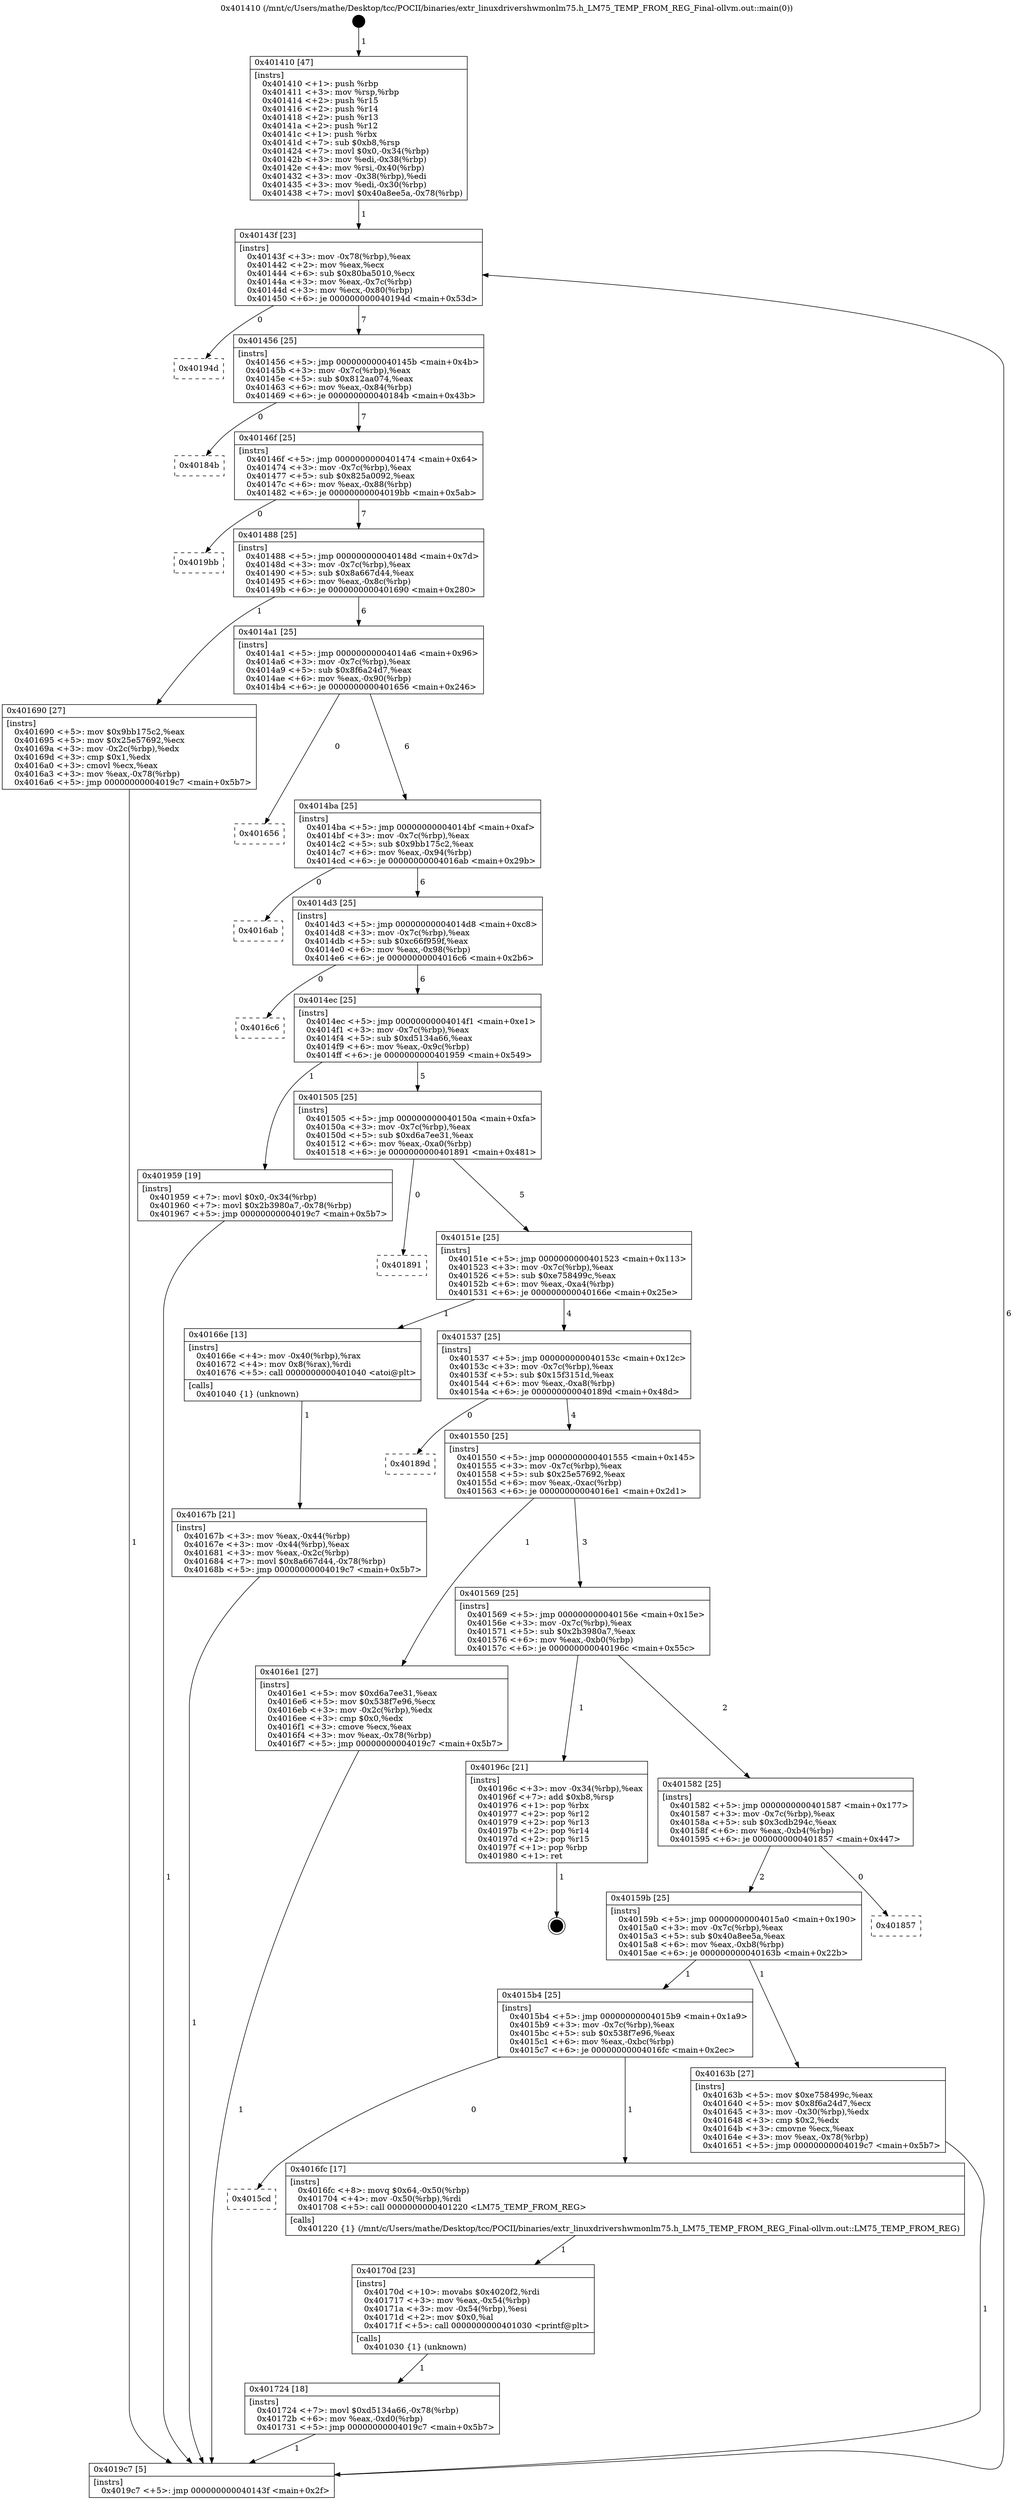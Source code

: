 digraph "0x401410" {
  label = "0x401410 (/mnt/c/Users/mathe/Desktop/tcc/POCII/binaries/extr_linuxdrivershwmonlm75.h_LM75_TEMP_FROM_REG_Final-ollvm.out::main(0))"
  labelloc = "t"
  node[shape=record]

  Entry [label="",width=0.3,height=0.3,shape=circle,fillcolor=black,style=filled]
  "0x40143f" [label="{
     0x40143f [23]\l
     | [instrs]\l
     &nbsp;&nbsp;0x40143f \<+3\>: mov -0x78(%rbp),%eax\l
     &nbsp;&nbsp;0x401442 \<+2\>: mov %eax,%ecx\l
     &nbsp;&nbsp;0x401444 \<+6\>: sub $0x80ba5010,%ecx\l
     &nbsp;&nbsp;0x40144a \<+3\>: mov %eax,-0x7c(%rbp)\l
     &nbsp;&nbsp;0x40144d \<+3\>: mov %ecx,-0x80(%rbp)\l
     &nbsp;&nbsp;0x401450 \<+6\>: je 000000000040194d \<main+0x53d\>\l
  }"]
  "0x40194d" [label="{
     0x40194d\l
  }", style=dashed]
  "0x401456" [label="{
     0x401456 [25]\l
     | [instrs]\l
     &nbsp;&nbsp;0x401456 \<+5\>: jmp 000000000040145b \<main+0x4b\>\l
     &nbsp;&nbsp;0x40145b \<+3\>: mov -0x7c(%rbp),%eax\l
     &nbsp;&nbsp;0x40145e \<+5\>: sub $0x812aa074,%eax\l
     &nbsp;&nbsp;0x401463 \<+6\>: mov %eax,-0x84(%rbp)\l
     &nbsp;&nbsp;0x401469 \<+6\>: je 000000000040184b \<main+0x43b\>\l
  }"]
  Exit [label="",width=0.3,height=0.3,shape=circle,fillcolor=black,style=filled,peripheries=2]
  "0x40184b" [label="{
     0x40184b\l
  }", style=dashed]
  "0x40146f" [label="{
     0x40146f [25]\l
     | [instrs]\l
     &nbsp;&nbsp;0x40146f \<+5\>: jmp 0000000000401474 \<main+0x64\>\l
     &nbsp;&nbsp;0x401474 \<+3\>: mov -0x7c(%rbp),%eax\l
     &nbsp;&nbsp;0x401477 \<+5\>: sub $0x825a0092,%eax\l
     &nbsp;&nbsp;0x40147c \<+6\>: mov %eax,-0x88(%rbp)\l
     &nbsp;&nbsp;0x401482 \<+6\>: je 00000000004019bb \<main+0x5ab\>\l
  }"]
  "0x401724" [label="{
     0x401724 [18]\l
     | [instrs]\l
     &nbsp;&nbsp;0x401724 \<+7\>: movl $0xd5134a66,-0x78(%rbp)\l
     &nbsp;&nbsp;0x40172b \<+6\>: mov %eax,-0xd0(%rbp)\l
     &nbsp;&nbsp;0x401731 \<+5\>: jmp 00000000004019c7 \<main+0x5b7\>\l
  }"]
  "0x4019bb" [label="{
     0x4019bb\l
  }", style=dashed]
  "0x401488" [label="{
     0x401488 [25]\l
     | [instrs]\l
     &nbsp;&nbsp;0x401488 \<+5\>: jmp 000000000040148d \<main+0x7d\>\l
     &nbsp;&nbsp;0x40148d \<+3\>: mov -0x7c(%rbp),%eax\l
     &nbsp;&nbsp;0x401490 \<+5\>: sub $0x8a667d44,%eax\l
     &nbsp;&nbsp;0x401495 \<+6\>: mov %eax,-0x8c(%rbp)\l
     &nbsp;&nbsp;0x40149b \<+6\>: je 0000000000401690 \<main+0x280\>\l
  }"]
  "0x40170d" [label="{
     0x40170d [23]\l
     | [instrs]\l
     &nbsp;&nbsp;0x40170d \<+10\>: movabs $0x4020f2,%rdi\l
     &nbsp;&nbsp;0x401717 \<+3\>: mov %eax,-0x54(%rbp)\l
     &nbsp;&nbsp;0x40171a \<+3\>: mov -0x54(%rbp),%esi\l
     &nbsp;&nbsp;0x40171d \<+2\>: mov $0x0,%al\l
     &nbsp;&nbsp;0x40171f \<+5\>: call 0000000000401030 \<printf@plt\>\l
     | [calls]\l
     &nbsp;&nbsp;0x401030 \{1\} (unknown)\l
  }"]
  "0x401690" [label="{
     0x401690 [27]\l
     | [instrs]\l
     &nbsp;&nbsp;0x401690 \<+5\>: mov $0x9bb175c2,%eax\l
     &nbsp;&nbsp;0x401695 \<+5\>: mov $0x25e57692,%ecx\l
     &nbsp;&nbsp;0x40169a \<+3\>: mov -0x2c(%rbp),%edx\l
     &nbsp;&nbsp;0x40169d \<+3\>: cmp $0x1,%edx\l
     &nbsp;&nbsp;0x4016a0 \<+3\>: cmovl %ecx,%eax\l
     &nbsp;&nbsp;0x4016a3 \<+3\>: mov %eax,-0x78(%rbp)\l
     &nbsp;&nbsp;0x4016a6 \<+5\>: jmp 00000000004019c7 \<main+0x5b7\>\l
  }"]
  "0x4014a1" [label="{
     0x4014a1 [25]\l
     | [instrs]\l
     &nbsp;&nbsp;0x4014a1 \<+5\>: jmp 00000000004014a6 \<main+0x96\>\l
     &nbsp;&nbsp;0x4014a6 \<+3\>: mov -0x7c(%rbp),%eax\l
     &nbsp;&nbsp;0x4014a9 \<+5\>: sub $0x8f6a24d7,%eax\l
     &nbsp;&nbsp;0x4014ae \<+6\>: mov %eax,-0x90(%rbp)\l
     &nbsp;&nbsp;0x4014b4 \<+6\>: je 0000000000401656 \<main+0x246\>\l
  }"]
  "0x4015cd" [label="{
     0x4015cd\l
  }", style=dashed]
  "0x401656" [label="{
     0x401656\l
  }", style=dashed]
  "0x4014ba" [label="{
     0x4014ba [25]\l
     | [instrs]\l
     &nbsp;&nbsp;0x4014ba \<+5\>: jmp 00000000004014bf \<main+0xaf\>\l
     &nbsp;&nbsp;0x4014bf \<+3\>: mov -0x7c(%rbp),%eax\l
     &nbsp;&nbsp;0x4014c2 \<+5\>: sub $0x9bb175c2,%eax\l
     &nbsp;&nbsp;0x4014c7 \<+6\>: mov %eax,-0x94(%rbp)\l
     &nbsp;&nbsp;0x4014cd \<+6\>: je 00000000004016ab \<main+0x29b\>\l
  }"]
  "0x4016fc" [label="{
     0x4016fc [17]\l
     | [instrs]\l
     &nbsp;&nbsp;0x4016fc \<+8\>: movq $0x64,-0x50(%rbp)\l
     &nbsp;&nbsp;0x401704 \<+4\>: mov -0x50(%rbp),%rdi\l
     &nbsp;&nbsp;0x401708 \<+5\>: call 0000000000401220 \<LM75_TEMP_FROM_REG\>\l
     | [calls]\l
     &nbsp;&nbsp;0x401220 \{1\} (/mnt/c/Users/mathe/Desktop/tcc/POCII/binaries/extr_linuxdrivershwmonlm75.h_LM75_TEMP_FROM_REG_Final-ollvm.out::LM75_TEMP_FROM_REG)\l
  }"]
  "0x4016ab" [label="{
     0x4016ab\l
  }", style=dashed]
  "0x4014d3" [label="{
     0x4014d3 [25]\l
     | [instrs]\l
     &nbsp;&nbsp;0x4014d3 \<+5\>: jmp 00000000004014d8 \<main+0xc8\>\l
     &nbsp;&nbsp;0x4014d8 \<+3\>: mov -0x7c(%rbp),%eax\l
     &nbsp;&nbsp;0x4014db \<+5\>: sub $0xc66f959f,%eax\l
     &nbsp;&nbsp;0x4014e0 \<+6\>: mov %eax,-0x98(%rbp)\l
     &nbsp;&nbsp;0x4014e6 \<+6\>: je 00000000004016c6 \<main+0x2b6\>\l
  }"]
  "0x40167b" [label="{
     0x40167b [21]\l
     | [instrs]\l
     &nbsp;&nbsp;0x40167b \<+3\>: mov %eax,-0x44(%rbp)\l
     &nbsp;&nbsp;0x40167e \<+3\>: mov -0x44(%rbp),%eax\l
     &nbsp;&nbsp;0x401681 \<+3\>: mov %eax,-0x2c(%rbp)\l
     &nbsp;&nbsp;0x401684 \<+7\>: movl $0x8a667d44,-0x78(%rbp)\l
     &nbsp;&nbsp;0x40168b \<+5\>: jmp 00000000004019c7 \<main+0x5b7\>\l
  }"]
  "0x4016c6" [label="{
     0x4016c6\l
  }", style=dashed]
  "0x4014ec" [label="{
     0x4014ec [25]\l
     | [instrs]\l
     &nbsp;&nbsp;0x4014ec \<+5\>: jmp 00000000004014f1 \<main+0xe1\>\l
     &nbsp;&nbsp;0x4014f1 \<+3\>: mov -0x7c(%rbp),%eax\l
     &nbsp;&nbsp;0x4014f4 \<+5\>: sub $0xd5134a66,%eax\l
     &nbsp;&nbsp;0x4014f9 \<+6\>: mov %eax,-0x9c(%rbp)\l
     &nbsp;&nbsp;0x4014ff \<+6\>: je 0000000000401959 \<main+0x549\>\l
  }"]
  "0x401410" [label="{
     0x401410 [47]\l
     | [instrs]\l
     &nbsp;&nbsp;0x401410 \<+1\>: push %rbp\l
     &nbsp;&nbsp;0x401411 \<+3\>: mov %rsp,%rbp\l
     &nbsp;&nbsp;0x401414 \<+2\>: push %r15\l
     &nbsp;&nbsp;0x401416 \<+2\>: push %r14\l
     &nbsp;&nbsp;0x401418 \<+2\>: push %r13\l
     &nbsp;&nbsp;0x40141a \<+2\>: push %r12\l
     &nbsp;&nbsp;0x40141c \<+1\>: push %rbx\l
     &nbsp;&nbsp;0x40141d \<+7\>: sub $0xb8,%rsp\l
     &nbsp;&nbsp;0x401424 \<+7\>: movl $0x0,-0x34(%rbp)\l
     &nbsp;&nbsp;0x40142b \<+3\>: mov %edi,-0x38(%rbp)\l
     &nbsp;&nbsp;0x40142e \<+4\>: mov %rsi,-0x40(%rbp)\l
     &nbsp;&nbsp;0x401432 \<+3\>: mov -0x38(%rbp),%edi\l
     &nbsp;&nbsp;0x401435 \<+3\>: mov %edi,-0x30(%rbp)\l
     &nbsp;&nbsp;0x401438 \<+7\>: movl $0x40a8ee5a,-0x78(%rbp)\l
  }"]
  "0x401959" [label="{
     0x401959 [19]\l
     | [instrs]\l
     &nbsp;&nbsp;0x401959 \<+7\>: movl $0x0,-0x34(%rbp)\l
     &nbsp;&nbsp;0x401960 \<+7\>: movl $0x2b3980a7,-0x78(%rbp)\l
     &nbsp;&nbsp;0x401967 \<+5\>: jmp 00000000004019c7 \<main+0x5b7\>\l
  }"]
  "0x401505" [label="{
     0x401505 [25]\l
     | [instrs]\l
     &nbsp;&nbsp;0x401505 \<+5\>: jmp 000000000040150a \<main+0xfa\>\l
     &nbsp;&nbsp;0x40150a \<+3\>: mov -0x7c(%rbp),%eax\l
     &nbsp;&nbsp;0x40150d \<+5\>: sub $0xd6a7ee31,%eax\l
     &nbsp;&nbsp;0x401512 \<+6\>: mov %eax,-0xa0(%rbp)\l
     &nbsp;&nbsp;0x401518 \<+6\>: je 0000000000401891 \<main+0x481\>\l
  }"]
  "0x4019c7" [label="{
     0x4019c7 [5]\l
     | [instrs]\l
     &nbsp;&nbsp;0x4019c7 \<+5\>: jmp 000000000040143f \<main+0x2f\>\l
  }"]
  "0x401891" [label="{
     0x401891\l
  }", style=dashed]
  "0x40151e" [label="{
     0x40151e [25]\l
     | [instrs]\l
     &nbsp;&nbsp;0x40151e \<+5\>: jmp 0000000000401523 \<main+0x113\>\l
     &nbsp;&nbsp;0x401523 \<+3\>: mov -0x7c(%rbp),%eax\l
     &nbsp;&nbsp;0x401526 \<+5\>: sub $0xe758499c,%eax\l
     &nbsp;&nbsp;0x40152b \<+6\>: mov %eax,-0xa4(%rbp)\l
     &nbsp;&nbsp;0x401531 \<+6\>: je 000000000040166e \<main+0x25e\>\l
  }"]
  "0x4015b4" [label="{
     0x4015b4 [25]\l
     | [instrs]\l
     &nbsp;&nbsp;0x4015b4 \<+5\>: jmp 00000000004015b9 \<main+0x1a9\>\l
     &nbsp;&nbsp;0x4015b9 \<+3\>: mov -0x7c(%rbp),%eax\l
     &nbsp;&nbsp;0x4015bc \<+5\>: sub $0x538f7e96,%eax\l
     &nbsp;&nbsp;0x4015c1 \<+6\>: mov %eax,-0xbc(%rbp)\l
     &nbsp;&nbsp;0x4015c7 \<+6\>: je 00000000004016fc \<main+0x2ec\>\l
  }"]
  "0x40166e" [label="{
     0x40166e [13]\l
     | [instrs]\l
     &nbsp;&nbsp;0x40166e \<+4\>: mov -0x40(%rbp),%rax\l
     &nbsp;&nbsp;0x401672 \<+4\>: mov 0x8(%rax),%rdi\l
     &nbsp;&nbsp;0x401676 \<+5\>: call 0000000000401040 \<atoi@plt\>\l
     | [calls]\l
     &nbsp;&nbsp;0x401040 \{1\} (unknown)\l
  }"]
  "0x401537" [label="{
     0x401537 [25]\l
     | [instrs]\l
     &nbsp;&nbsp;0x401537 \<+5\>: jmp 000000000040153c \<main+0x12c\>\l
     &nbsp;&nbsp;0x40153c \<+3\>: mov -0x7c(%rbp),%eax\l
     &nbsp;&nbsp;0x40153f \<+5\>: sub $0x15f3151d,%eax\l
     &nbsp;&nbsp;0x401544 \<+6\>: mov %eax,-0xa8(%rbp)\l
     &nbsp;&nbsp;0x40154a \<+6\>: je 000000000040189d \<main+0x48d\>\l
  }"]
  "0x40163b" [label="{
     0x40163b [27]\l
     | [instrs]\l
     &nbsp;&nbsp;0x40163b \<+5\>: mov $0xe758499c,%eax\l
     &nbsp;&nbsp;0x401640 \<+5\>: mov $0x8f6a24d7,%ecx\l
     &nbsp;&nbsp;0x401645 \<+3\>: mov -0x30(%rbp),%edx\l
     &nbsp;&nbsp;0x401648 \<+3\>: cmp $0x2,%edx\l
     &nbsp;&nbsp;0x40164b \<+3\>: cmovne %ecx,%eax\l
     &nbsp;&nbsp;0x40164e \<+3\>: mov %eax,-0x78(%rbp)\l
     &nbsp;&nbsp;0x401651 \<+5\>: jmp 00000000004019c7 \<main+0x5b7\>\l
  }"]
  "0x40189d" [label="{
     0x40189d\l
  }", style=dashed]
  "0x401550" [label="{
     0x401550 [25]\l
     | [instrs]\l
     &nbsp;&nbsp;0x401550 \<+5\>: jmp 0000000000401555 \<main+0x145\>\l
     &nbsp;&nbsp;0x401555 \<+3\>: mov -0x7c(%rbp),%eax\l
     &nbsp;&nbsp;0x401558 \<+5\>: sub $0x25e57692,%eax\l
     &nbsp;&nbsp;0x40155d \<+6\>: mov %eax,-0xac(%rbp)\l
     &nbsp;&nbsp;0x401563 \<+6\>: je 00000000004016e1 \<main+0x2d1\>\l
  }"]
  "0x40159b" [label="{
     0x40159b [25]\l
     | [instrs]\l
     &nbsp;&nbsp;0x40159b \<+5\>: jmp 00000000004015a0 \<main+0x190\>\l
     &nbsp;&nbsp;0x4015a0 \<+3\>: mov -0x7c(%rbp),%eax\l
     &nbsp;&nbsp;0x4015a3 \<+5\>: sub $0x40a8ee5a,%eax\l
     &nbsp;&nbsp;0x4015a8 \<+6\>: mov %eax,-0xb8(%rbp)\l
     &nbsp;&nbsp;0x4015ae \<+6\>: je 000000000040163b \<main+0x22b\>\l
  }"]
  "0x4016e1" [label="{
     0x4016e1 [27]\l
     | [instrs]\l
     &nbsp;&nbsp;0x4016e1 \<+5\>: mov $0xd6a7ee31,%eax\l
     &nbsp;&nbsp;0x4016e6 \<+5\>: mov $0x538f7e96,%ecx\l
     &nbsp;&nbsp;0x4016eb \<+3\>: mov -0x2c(%rbp),%edx\l
     &nbsp;&nbsp;0x4016ee \<+3\>: cmp $0x0,%edx\l
     &nbsp;&nbsp;0x4016f1 \<+3\>: cmove %ecx,%eax\l
     &nbsp;&nbsp;0x4016f4 \<+3\>: mov %eax,-0x78(%rbp)\l
     &nbsp;&nbsp;0x4016f7 \<+5\>: jmp 00000000004019c7 \<main+0x5b7\>\l
  }"]
  "0x401569" [label="{
     0x401569 [25]\l
     | [instrs]\l
     &nbsp;&nbsp;0x401569 \<+5\>: jmp 000000000040156e \<main+0x15e\>\l
     &nbsp;&nbsp;0x40156e \<+3\>: mov -0x7c(%rbp),%eax\l
     &nbsp;&nbsp;0x401571 \<+5\>: sub $0x2b3980a7,%eax\l
     &nbsp;&nbsp;0x401576 \<+6\>: mov %eax,-0xb0(%rbp)\l
     &nbsp;&nbsp;0x40157c \<+6\>: je 000000000040196c \<main+0x55c\>\l
  }"]
  "0x401857" [label="{
     0x401857\l
  }", style=dashed]
  "0x40196c" [label="{
     0x40196c [21]\l
     | [instrs]\l
     &nbsp;&nbsp;0x40196c \<+3\>: mov -0x34(%rbp),%eax\l
     &nbsp;&nbsp;0x40196f \<+7\>: add $0xb8,%rsp\l
     &nbsp;&nbsp;0x401976 \<+1\>: pop %rbx\l
     &nbsp;&nbsp;0x401977 \<+2\>: pop %r12\l
     &nbsp;&nbsp;0x401979 \<+2\>: pop %r13\l
     &nbsp;&nbsp;0x40197b \<+2\>: pop %r14\l
     &nbsp;&nbsp;0x40197d \<+2\>: pop %r15\l
     &nbsp;&nbsp;0x40197f \<+1\>: pop %rbp\l
     &nbsp;&nbsp;0x401980 \<+1\>: ret\l
  }"]
  "0x401582" [label="{
     0x401582 [25]\l
     | [instrs]\l
     &nbsp;&nbsp;0x401582 \<+5\>: jmp 0000000000401587 \<main+0x177\>\l
     &nbsp;&nbsp;0x401587 \<+3\>: mov -0x7c(%rbp),%eax\l
     &nbsp;&nbsp;0x40158a \<+5\>: sub $0x3cdb294c,%eax\l
     &nbsp;&nbsp;0x40158f \<+6\>: mov %eax,-0xb4(%rbp)\l
     &nbsp;&nbsp;0x401595 \<+6\>: je 0000000000401857 \<main+0x447\>\l
  }"]
  Entry -> "0x401410" [label=" 1"]
  "0x40143f" -> "0x40194d" [label=" 0"]
  "0x40143f" -> "0x401456" [label=" 7"]
  "0x40196c" -> Exit [label=" 1"]
  "0x401456" -> "0x40184b" [label=" 0"]
  "0x401456" -> "0x40146f" [label=" 7"]
  "0x401959" -> "0x4019c7" [label=" 1"]
  "0x40146f" -> "0x4019bb" [label=" 0"]
  "0x40146f" -> "0x401488" [label=" 7"]
  "0x401724" -> "0x4019c7" [label=" 1"]
  "0x401488" -> "0x401690" [label=" 1"]
  "0x401488" -> "0x4014a1" [label=" 6"]
  "0x40170d" -> "0x401724" [label=" 1"]
  "0x4014a1" -> "0x401656" [label=" 0"]
  "0x4014a1" -> "0x4014ba" [label=" 6"]
  "0x4016fc" -> "0x40170d" [label=" 1"]
  "0x4014ba" -> "0x4016ab" [label=" 0"]
  "0x4014ba" -> "0x4014d3" [label=" 6"]
  "0x4015b4" -> "0x4015cd" [label=" 0"]
  "0x4014d3" -> "0x4016c6" [label=" 0"]
  "0x4014d3" -> "0x4014ec" [label=" 6"]
  "0x4015b4" -> "0x4016fc" [label=" 1"]
  "0x4014ec" -> "0x401959" [label=" 1"]
  "0x4014ec" -> "0x401505" [label=" 5"]
  "0x4016e1" -> "0x4019c7" [label=" 1"]
  "0x401505" -> "0x401891" [label=" 0"]
  "0x401505" -> "0x40151e" [label=" 5"]
  "0x401690" -> "0x4019c7" [label=" 1"]
  "0x40151e" -> "0x40166e" [label=" 1"]
  "0x40151e" -> "0x401537" [label=" 4"]
  "0x40167b" -> "0x4019c7" [label=" 1"]
  "0x401537" -> "0x40189d" [label=" 0"]
  "0x401537" -> "0x401550" [label=" 4"]
  "0x40166e" -> "0x40167b" [label=" 1"]
  "0x401550" -> "0x4016e1" [label=" 1"]
  "0x401550" -> "0x401569" [label=" 3"]
  "0x401410" -> "0x40143f" [label=" 1"]
  "0x401569" -> "0x40196c" [label=" 1"]
  "0x401569" -> "0x401582" [label=" 2"]
  "0x40163b" -> "0x4019c7" [label=" 1"]
  "0x401582" -> "0x401857" [label=" 0"]
  "0x401582" -> "0x40159b" [label=" 2"]
  "0x4019c7" -> "0x40143f" [label=" 6"]
  "0x40159b" -> "0x40163b" [label=" 1"]
  "0x40159b" -> "0x4015b4" [label=" 1"]
}
